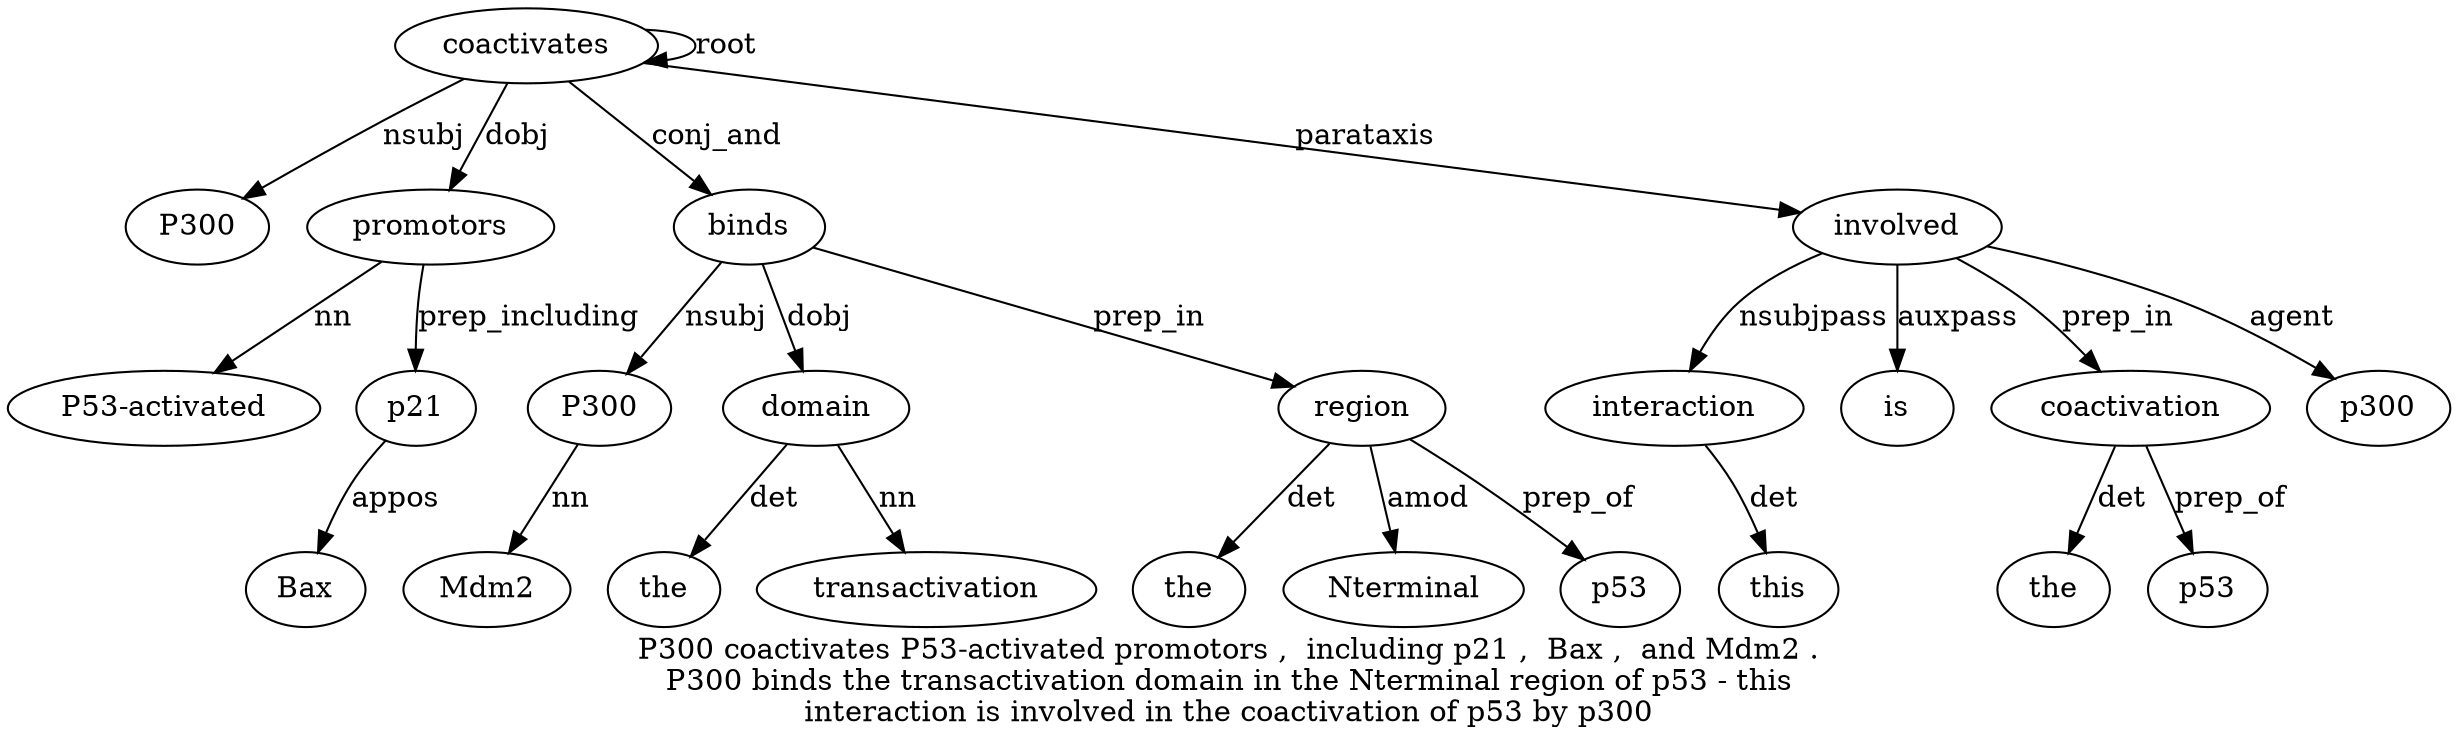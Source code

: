 digraph "P300 coactivates P53-activated promotors ,  including p21 ,  Bax ,  and Mdm2 . P300 binds the transactivation domain in the Nterminal region of p53 - this interaction is involved in the coactivation of p53 by p300" {
label="P300 coactivates P53-activated promotors ,  including p21 ,  Bax ,  and Mdm2 .
P300 binds the transactivation domain in the Nterminal region of p53 - this
interaction is involved in the coactivation of p53 by p300";
coactivates2 [style=filled, fillcolor=white, label=coactivates];
P3001 [style=filled, fillcolor=white, label=P300];
coactivates2 -> P3001  [label=nsubj];
coactivates2 -> coactivates2  [label=root];
promotors4 [style=filled, fillcolor=white, label=promotors];
"P53-activated" [style=filled, fillcolor=white, label="P53-activated"];
promotors4 -> "P53-activated"  [label=nn];
coactivates2 -> promotors4  [label=dobj];
p217 [style=filled, fillcolor=white, label=p21];
promotors4 -> p217  [label=prep_including];
Bax9 [style=filled, fillcolor=white, label=Bax];
p217 -> Bax9  [label=appos];
P30014 [style=filled, fillcolor=white, label=P300];
Mdm21 [style=filled, fillcolor=white, label=Mdm2];
P30014 -> Mdm21  [label=nn];
binds15 [style=filled, fillcolor=white, label=binds];
binds15 -> P30014  [label=nsubj];
coactivates2 -> binds15  [label=conj_and];
domain18 [style=filled, fillcolor=white, label=domain];
the16 [style=filled, fillcolor=white, label=the];
domain18 -> the16  [label=det];
transactivation17 [style=filled, fillcolor=white, label=transactivation];
domain18 -> transactivation17  [label=nn];
binds15 -> domain18  [label=dobj];
region22 [style=filled, fillcolor=white, label=region];
the20 [style=filled, fillcolor=white, label=the];
region22 -> the20  [label=det];
Nterminal21 [style=filled, fillcolor=white, label=Nterminal];
region22 -> Nterminal21  [label=amod];
binds15 -> region22  [label=prep_in];
p5324 [style=filled, fillcolor=white, label=p53];
region22 -> p5324  [label=prep_of];
interaction27 [style=filled, fillcolor=white, label=interaction];
this26 [style=filled, fillcolor=white, label=this];
interaction27 -> this26  [label=det];
involved29 [style=filled, fillcolor=white, label=involved];
involved29 -> interaction27  [label=nsubjpass];
is28 [style=filled, fillcolor=white, label=is];
involved29 -> is28  [label=auxpass];
coactivates2 -> involved29  [label=parataxis];
coactivation32 [style=filled, fillcolor=white, label=coactivation];
the31 [style=filled, fillcolor=white, label=the];
coactivation32 -> the31  [label=det];
involved29 -> coactivation32  [label=prep_in];
p5334 [style=filled, fillcolor=white, label=p53];
coactivation32 -> p5334  [label=prep_of];
p30036 [style=filled, fillcolor=white, label=p300];
involved29 -> p30036  [label=agent];
}
